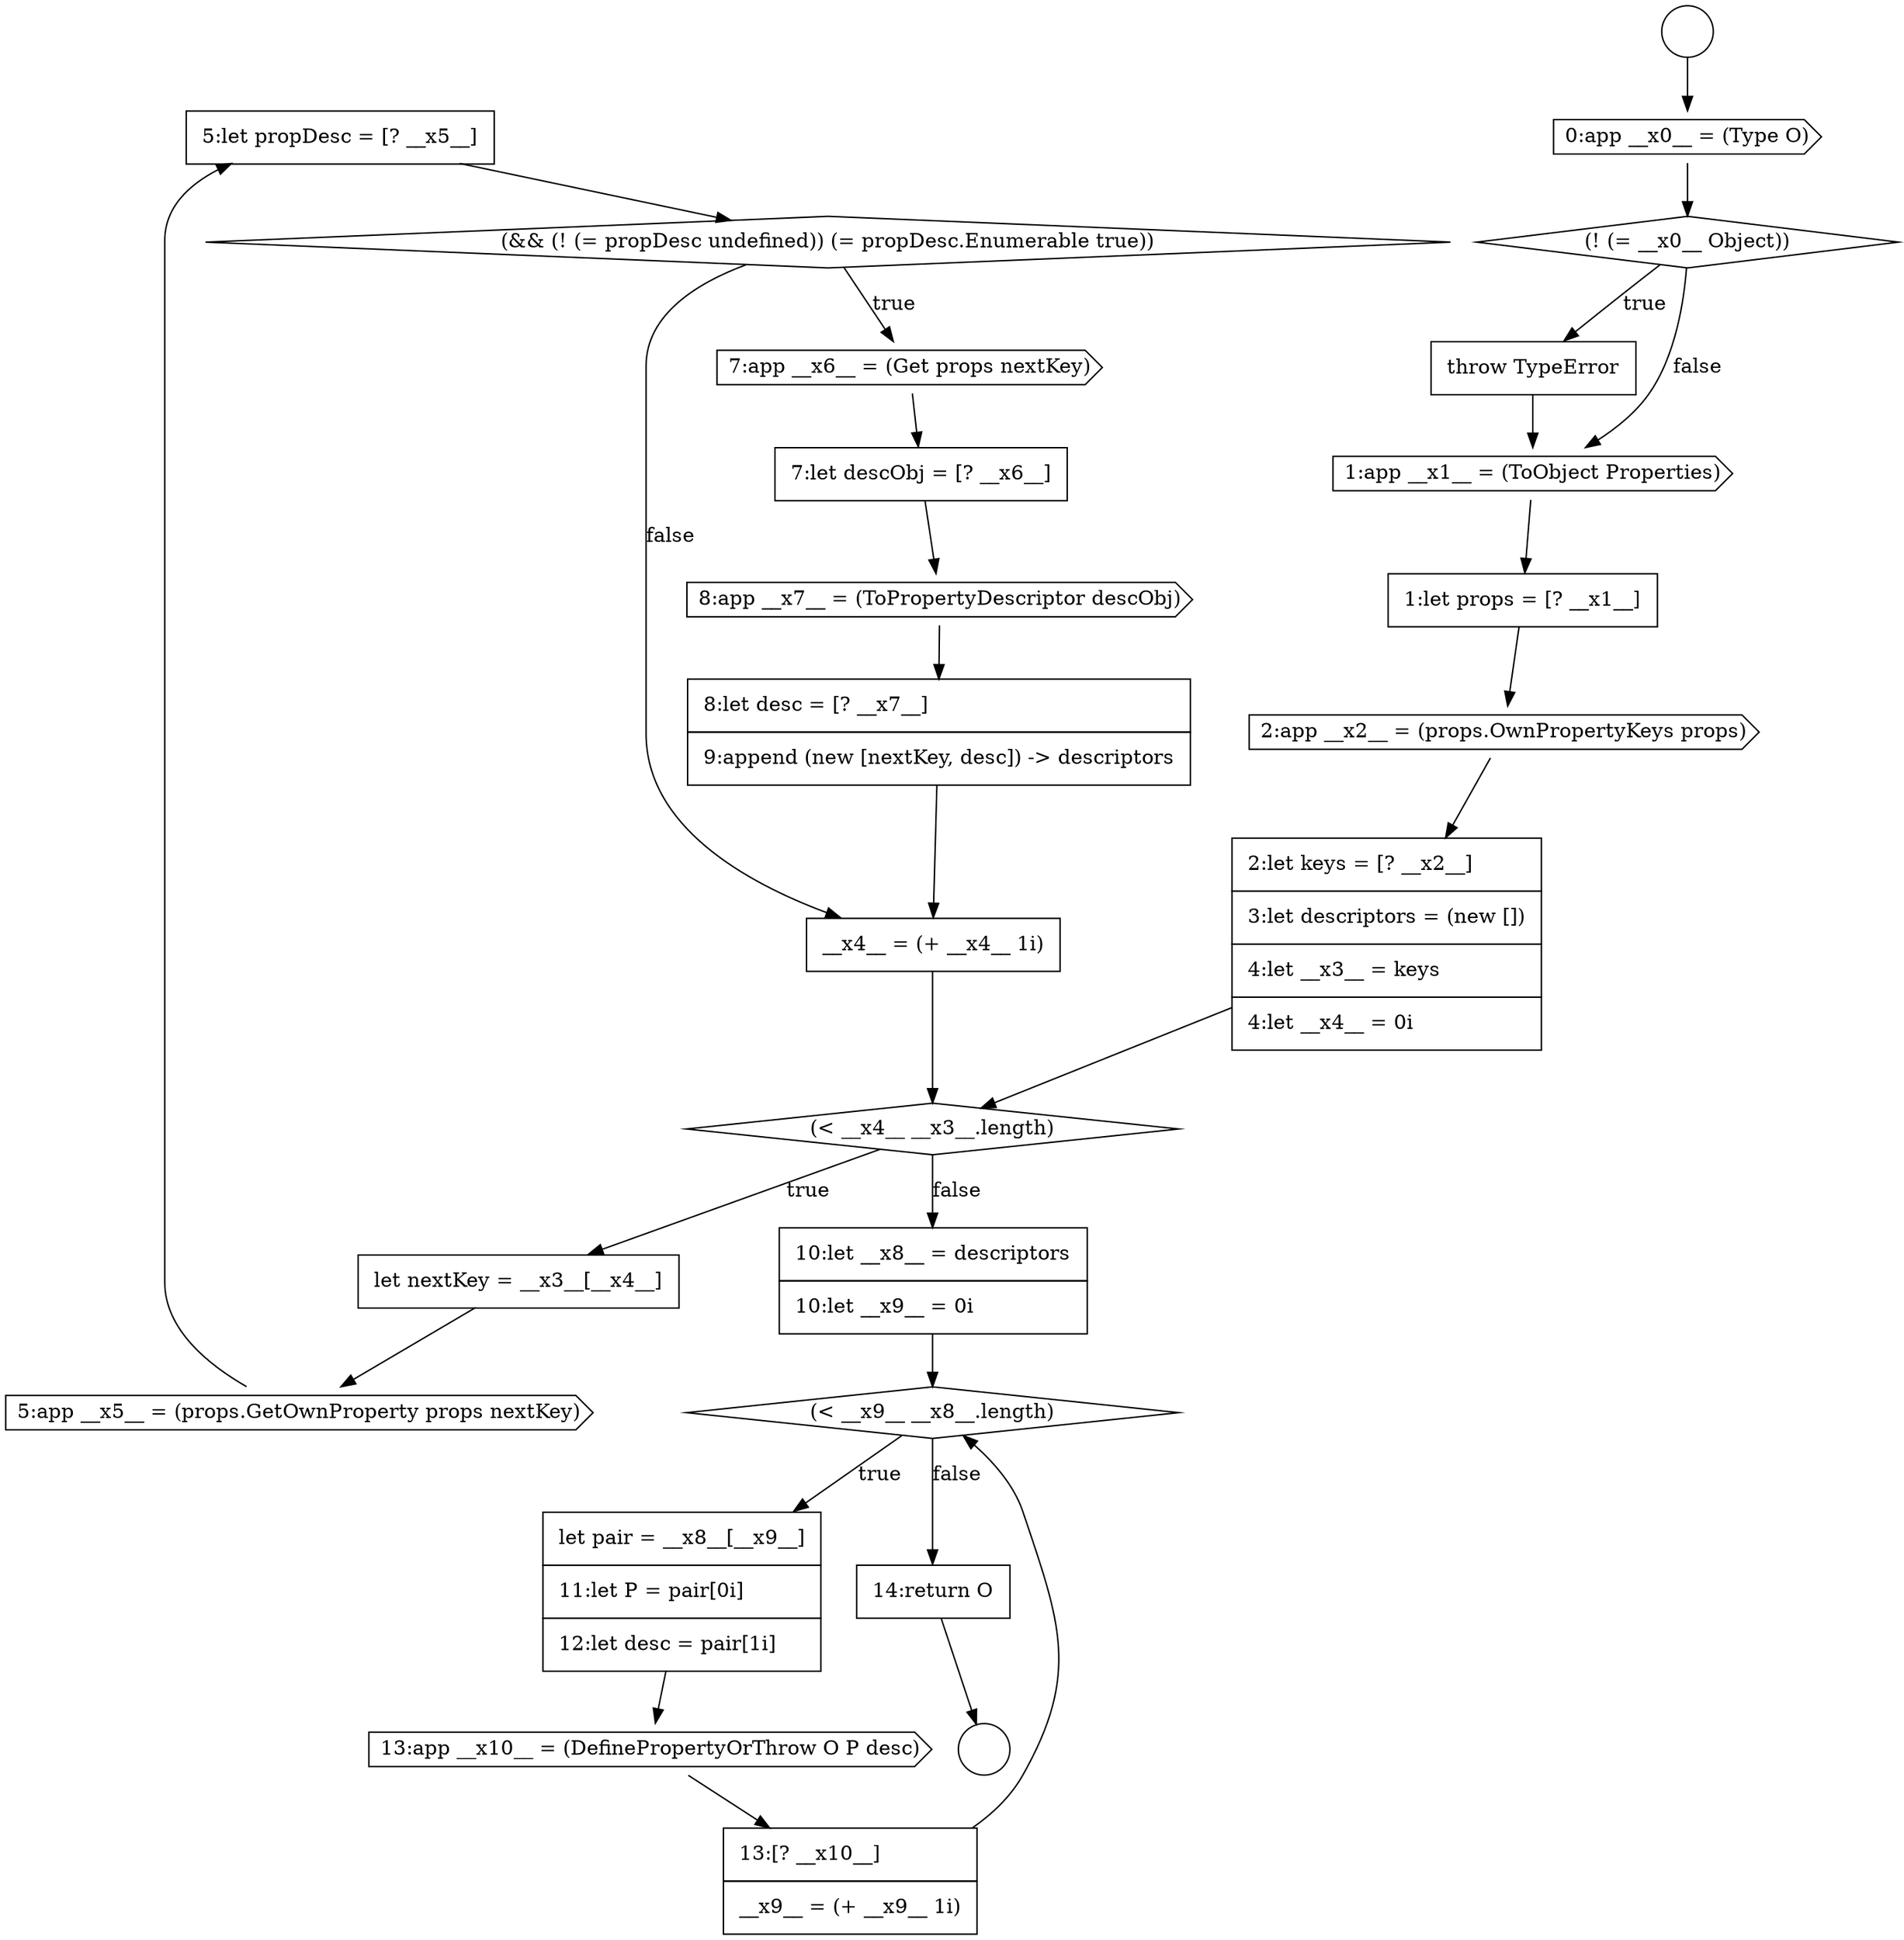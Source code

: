 digraph {
  node11235 [shape=none, margin=0, label=<<font color="black">
    <table border="0" cellborder="1" cellspacing="0" cellpadding="10">
      <tr><td align="left">5:let propDesc = [? __x5__]</td></tr>
    </table>
  </font>> color="black" fillcolor="white" style=filled]
  node11224 [shape=circle label=" " color="black" fillcolor="white" style=filled]
  node11239 [shape=cds, label=<<font color="black">8:app __x7__ = (ToPropertyDescriptor descObj)</font>> color="black" fillcolor="white" style=filled]
  node11228 [shape=cds, label=<<font color="black">1:app __x1__ = (ToObject Properties)</font>> color="black" fillcolor="white" style=filled]
  node11242 [shape=none, margin=0, label=<<font color="black">
    <table border="0" cellborder="1" cellspacing="0" cellpadding="10">
      <tr><td align="left">10:let __x8__ = descriptors</td></tr>
      <tr><td align="left">10:let __x9__ = 0i</td></tr>
    </table>
  </font>> color="black" fillcolor="white" style=filled]
  node11244 [shape=none, margin=0, label=<<font color="black">
    <table border="0" cellborder="1" cellspacing="0" cellpadding="10">
      <tr><td align="left">let pair = __x8__[__x9__]</td></tr>
      <tr><td align="left">11:let P = pair[0i]</td></tr>
      <tr><td align="left">12:let desc = pair[1i]</td></tr>
    </table>
  </font>> color="black" fillcolor="white" style=filled]
  node11234 [shape=cds, label=<<font color="black">5:app __x5__ = (props.GetOwnProperty props nextKey)</font>> color="black" fillcolor="white" style=filled]
  node11226 [shape=diamond, label=<<font color="black">(! (= __x0__ Object))</font>> color="black" fillcolor="white" style=filled]
  node11237 [shape=cds, label=<<font color="black">7:app __x6__ = (Get props nextKey)</font>> color="black" fillcolor="white" style=filled]
  node11233 [shape=none, margin=0, label=<<font color="black">
    <table border="0" cellborder="1" cellspacing="0" cellpadding="10">
      <tr><td align="left">let nextKey = __x3__[__x4__]</td></tr>
    </table>
  </font>> color="black" fillcolor="white" style=filled]
  node11245 [shape=cds, label=<<font color="black">13:app __x10__ = (DefinePropertyOrThrow O P desc)</font>> color="black" fillcolor="white" style=filled]
  node11240 [shape=none, margin=0, label=<<font color="black">
    <table border="0" cellborder="1" cellspacing="0" cellpadding="10">
      <tr><td align="left">8:let desc = [? __x7__]</td></tr>
      <tr><td align="left">9:append (new [nextKey, desc]) -&gt; descriptors</td></tr>
    </table>
  </font>> color="black" fillcolor="white" style=filled]
  node11227 [shape=none, margin=0, label=<<font color="black">
    <table border="0" cellborder="1" cellspacing="0" cellpadding="10">
      <tr><td align="left">throw TypeError</td></tr>
    </table>
  </font>> color="black" fillcolor="white" style=filled]
  node11236 [shape=diamond, label=<<font color="black">(&amp;&amp; (! (= propDesc undefined)) (= propDesc.Enumerable true))</font>> color="black" fillcolor="white" style=filled]
  node11241 [shape=none, margin=0, label=<<font color="black">
    <table border="0" cellborder="1" cellspacing="0" cellpadding="10">
      <tr><td align="left">__x4__ = (+ __x4__ 1i)</td></tr>
    </table>
  </font>> color="black" fillcolor="white" style=filled]
  node11232 [shape=diamond, label=<<font color="black">(&lt; __x4__ __x3__.length)</font>> color="black" fillcolor="white" style=filled]
  node11247 [shape=none, margin=0, label=<<font color="black">
    <table border="0" cellborder="1" cellspacing="0" cellpadding="10">
      <tr><td align="left">14:return O</td></tr>
    </table>
  </font>> color="black" fillcolor="white" style=filled]
  node11238 [shape=none, margin=0, label=<<font color="black">
    <table border="0" cellborder="1" cellspacing="0" cellpadding="10">
      <tr><td align="left">7:let descObj = [? __x6__]</td></tr>
    </table>
  </font>> color="black" fillcolor="white" style=filled]
  node11223 [shape=circle label=" " color="black" fillcolor="white" style=filled]
  node11229 [shape=none, margin=0, label=<<font color="black">
    <table border="0" cellborder="1" cellspacing="0" cellpadding="10">
      <tr><td align="left">1:let props = [? __x1__]</td></tr>
    </table>
  </font>> color="black" fillcolor="white" style=filled]
  node11243 [shape=diamond, label=<<font color="black">(&lt; __x9__ __x8__.length)</font>> color="black" fillcolor="white" style=filled]
  node11230 [shape=cds, label=<<font color="black">2:app __x2__ = (props.OwnPropertyKeys props)</font>> color="black" fillcolor="white" style=filled]
  node11225 [shape=cds, label=<<font color="black">0:app __x0__ = (Type O)</font>> color="black" fillcolor="white" style=filled]
  node11231 [shape=none, margin=0, label=<<font color="black">
    <table border="0" cellborder="1" cellspacing="0" cellpadding="10">
      <tr><td align="left">2:let keys = [? __x2__]</td></tr>
      <tr><td align="left">3:let descriptors = (new [])</td></tr>
      <tr><td align="left">4:let __x3__ = keys</td></tr>
      <tr><td align="left">4:let __x4__ = 0i</td></tr>
    </table>
  </font>> color="black" fillcolor="white" style=filled]
  node11246 [shape=none, margin=0, label=<<font color="black">
    <table border="0" cellborder="1" cellspacing="0" cellpadding="10">
      <tr><td align="left">13:[? __x10__]</td></tr>
      <tr><td align="left">__x9__ = (+ __x9__ 1i)</td></tr>
    </table>
  </font>> color="black" fillcolor="white" style=filled]
  node11244 -> node11245 [ color="black"]
  node11223 -> node11225 [ color="black"]
  node11237 -> node11238 [ color="black"]
  node11226 -> node11227 [label=<<font color="black">true</font>> color="black"]
  node11226 -> node11228 [label=<<font color="black">false</font>> color="black"]
  node11228 -> node11229 [ color="black"]
  node11240 -> node11241 [ color="black"]
  node11242 -> node11243 [ color="black"]
  node11231 -> node11232 [ color="black"]
  node11236 -> node11237 [label=<<font color="black">true</font>> color="black"]
  node11236 -> node11241 [label=<<font color="black">false</font>> color="black"]
  node11241 -> node11232 [ color="black"]
  node11239 -> node11240 [ color="black"]
  node11235 -> node11236 [ color="black"]
  node11229 -> node11230 [ color="black"]
  node11232 -> node11233 [label=<<font color="black">true</font>> color="black"]
  node11232 -> node11242 [label=<<font color="black">false</font>> color="black"]
  node11246 -> node11243 [ color="black"]
  node11234 -> node11235 [ color="black"]
  node11247 -> node11224 [ color="black"]
  node11227 -> node11228 [ color="black"]
  node11225 -> node11226 [ color="black"]
  node11243 -> node11244 [label=<<font color="black">true</font>> color="black"]
  node11243 -> node11247 [label=<<font color="black">false</font>> color="black"]
  node11233 -> node11234 [ color="black"]
  node11238 -> node11239 [ color="black"]
  node11230 -> node11231 [ color="black"]
  node11245 -> node11246 [ color="black"]
}
